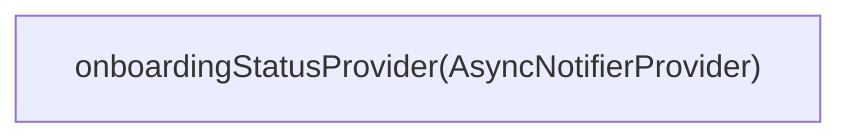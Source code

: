 %% Onboarding/Prefs-Provider
flowchart TD
  onboardingStatusProvider["onboardingStatusProvider(AsyncNotifierProvider)"]